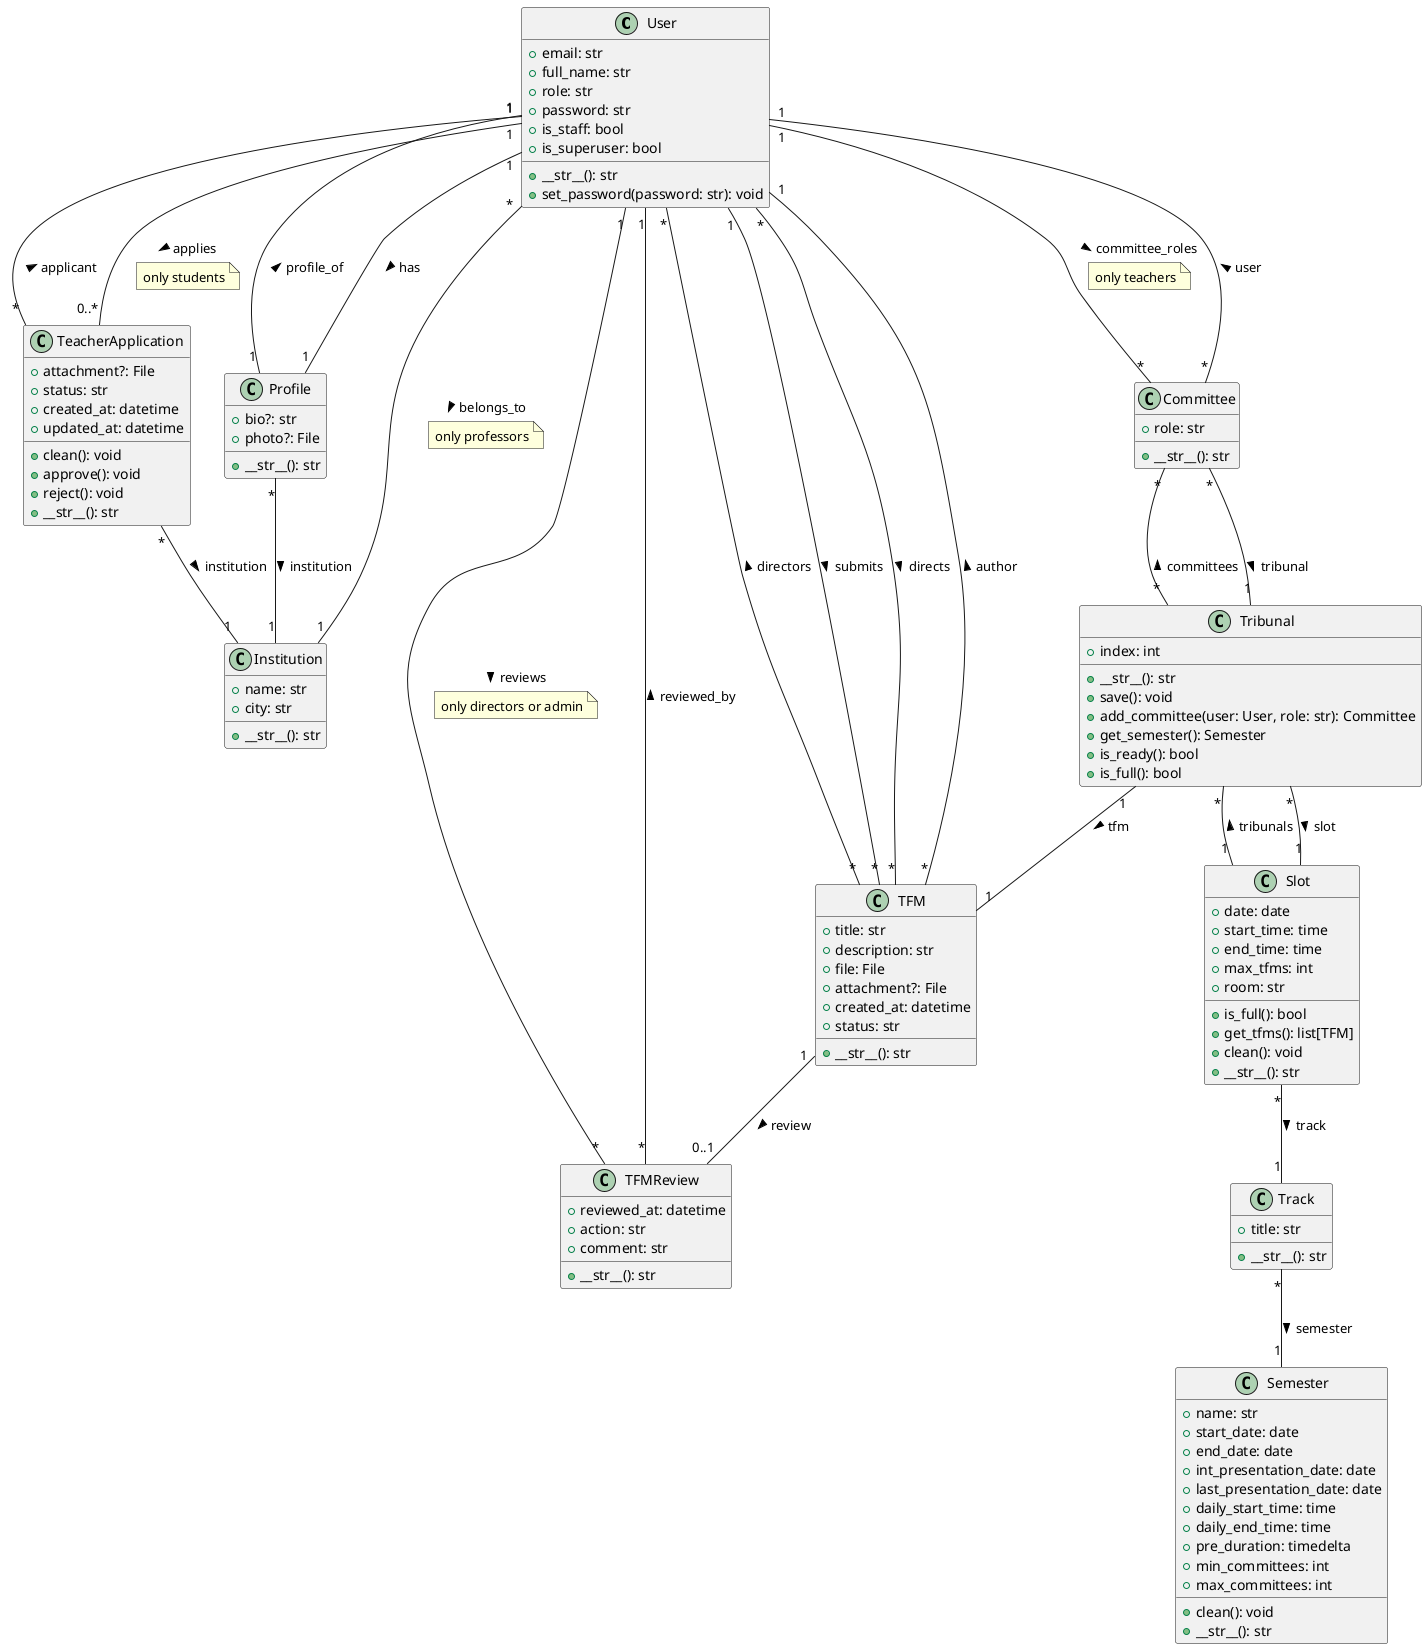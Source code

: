 @startuml models_uml
' Django Models UML Diagram (actualizado)

' Users
class User {
    +email: str
    +full_name: str
    +role: str
    +password: str
    +is_staff: bool
    +is_superuser: bool
    +__str__(): str
    +set_password(password: str): void
}

' Applications
class TeacherApplication {
    +attachment?: File
    +status: str
    +created_at: datetime
    +updated_at: datetime
    +clean(): void
    +approve(): void
    +reject(): void
    +__str__(): str
}

' Profiles
class Profile {
    +bio?: str
    +photo?: File
    +__str__(): str
}

' TFMs
class TFM {
    +title: str
    +description: str
    +file: File
    +attachment?: File
    +created_at: datetime
    +status: str
    +__str__(): str
}
class TFMReview {
    +reviewed_at: datetime
    +action: str
    +comment: str
    +__str__(): str
}

' Slots
class Slot {
    +date: date
    +start_time: time
    +end_time: time
    +max_tfms: int
    +room: str
    +is_full(): bool
    +get_tfms(): list[TFM]
    +clean(): void
    +__str__(): str
}

' Tracks
class Track {
    +title: str
    +__str__(): str
}

' Tribunals
class Tribunal {
    +index: int
    +__str__(): str
    +save(): void
    +add_committee(user: User, role: str): Committee
    +get_semester(): Semester
    +is_ready(): bool
    +is_full(): bool
}

' Committees
class Committee {
    +role: str
    +__str__(): str
}

' Semesters
class Semester {
    +name: str
    +start_date: date
    +end_date: date
    +int_presentation_date: date
    +last_presentation_date: date
    +daily_start_time: time
    +daily_end_time: time
    +pre_duration: timedelta
    +min_committees: int
    +max_committees: int
    +clean(): void
    +__str__(): str
}

' Institutions
class Institution {
    +name: str
    +city: str
    +__str__(): str
}

' Relationships
User "1" -- "0..*" TeacherApplication : applies >
note on link
only students
end note
User "1" -- "1" Profile : has >
User "1" -- "*" TFM : submits >
User "*" -- "*" TFM : directs >
User "1" -- "*" TFMReview : reviews >
note on link
only directors or admin
end note
User "1" -- "*" Committee : committee_roles >
note on link
only teachers
end note
User "*" -- "1" Institution : belongs_to >
note on link
only professors
end note

TeacherApplication "*" -- "1" Institution : institution >
TeacherApplication "*" -- "1" User : applicant >
Profile "*" -- "1" Institution : institution >
Profile "1" -- "1" User : profile_of >
TFM "1" -- "0..1" TFMReview : review >
TFM "*" -- "1" User : author >
TFM "*" -- "*" User : directors >
TFMReview "*" -- "1" User : reviewed_by >
Slot "*" -- "1" Track : track >
Slot "1" -- "*" Tribunal : tribunals >
Track "*" -- "1" Semester : semester >
Tribunal "1" -- "1" TFM : tfm >
Tribunal "*" -- "1" Slot : slot >
Tribunal "*" -- "*" Committee : committees >
Committee "*" -- "1" Tribunal : tribunal >
Committee "*" -- "1" User : user >

@enduml
